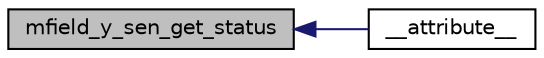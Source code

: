 digraph "mfield_y_sen_get_status"
{
 // INTERACTIVE_SVG=YES
  edge [fontname="Helvetica",fontsize="10",labelfontname="Helvetica",labelfontsize="10"];
  node [fontname="Helvetica",fontsize="10",shape=record];
  rankdir="LR";
  Node1 [label="mfield_y_sen_get_status",height=0.2,width=0.4,color="black", fillcolor="grey75", style="filled", fontcolor="black"];
  Node1 -> Node2 [dir="back",color="midnightblue",fontsize="10",style="solid",fontname="Helvetica"];
  Node2 [label="__attribute__",height=0.2,width=0.4,color="black", fillcolor="white", style="filled",URL="$d4/d8c/a00035.html#a2068c3c2584547dbc1c8b9bca2d55b18",tooltip="Fast timer interrupt to scan sensor element analog values. "];
}
